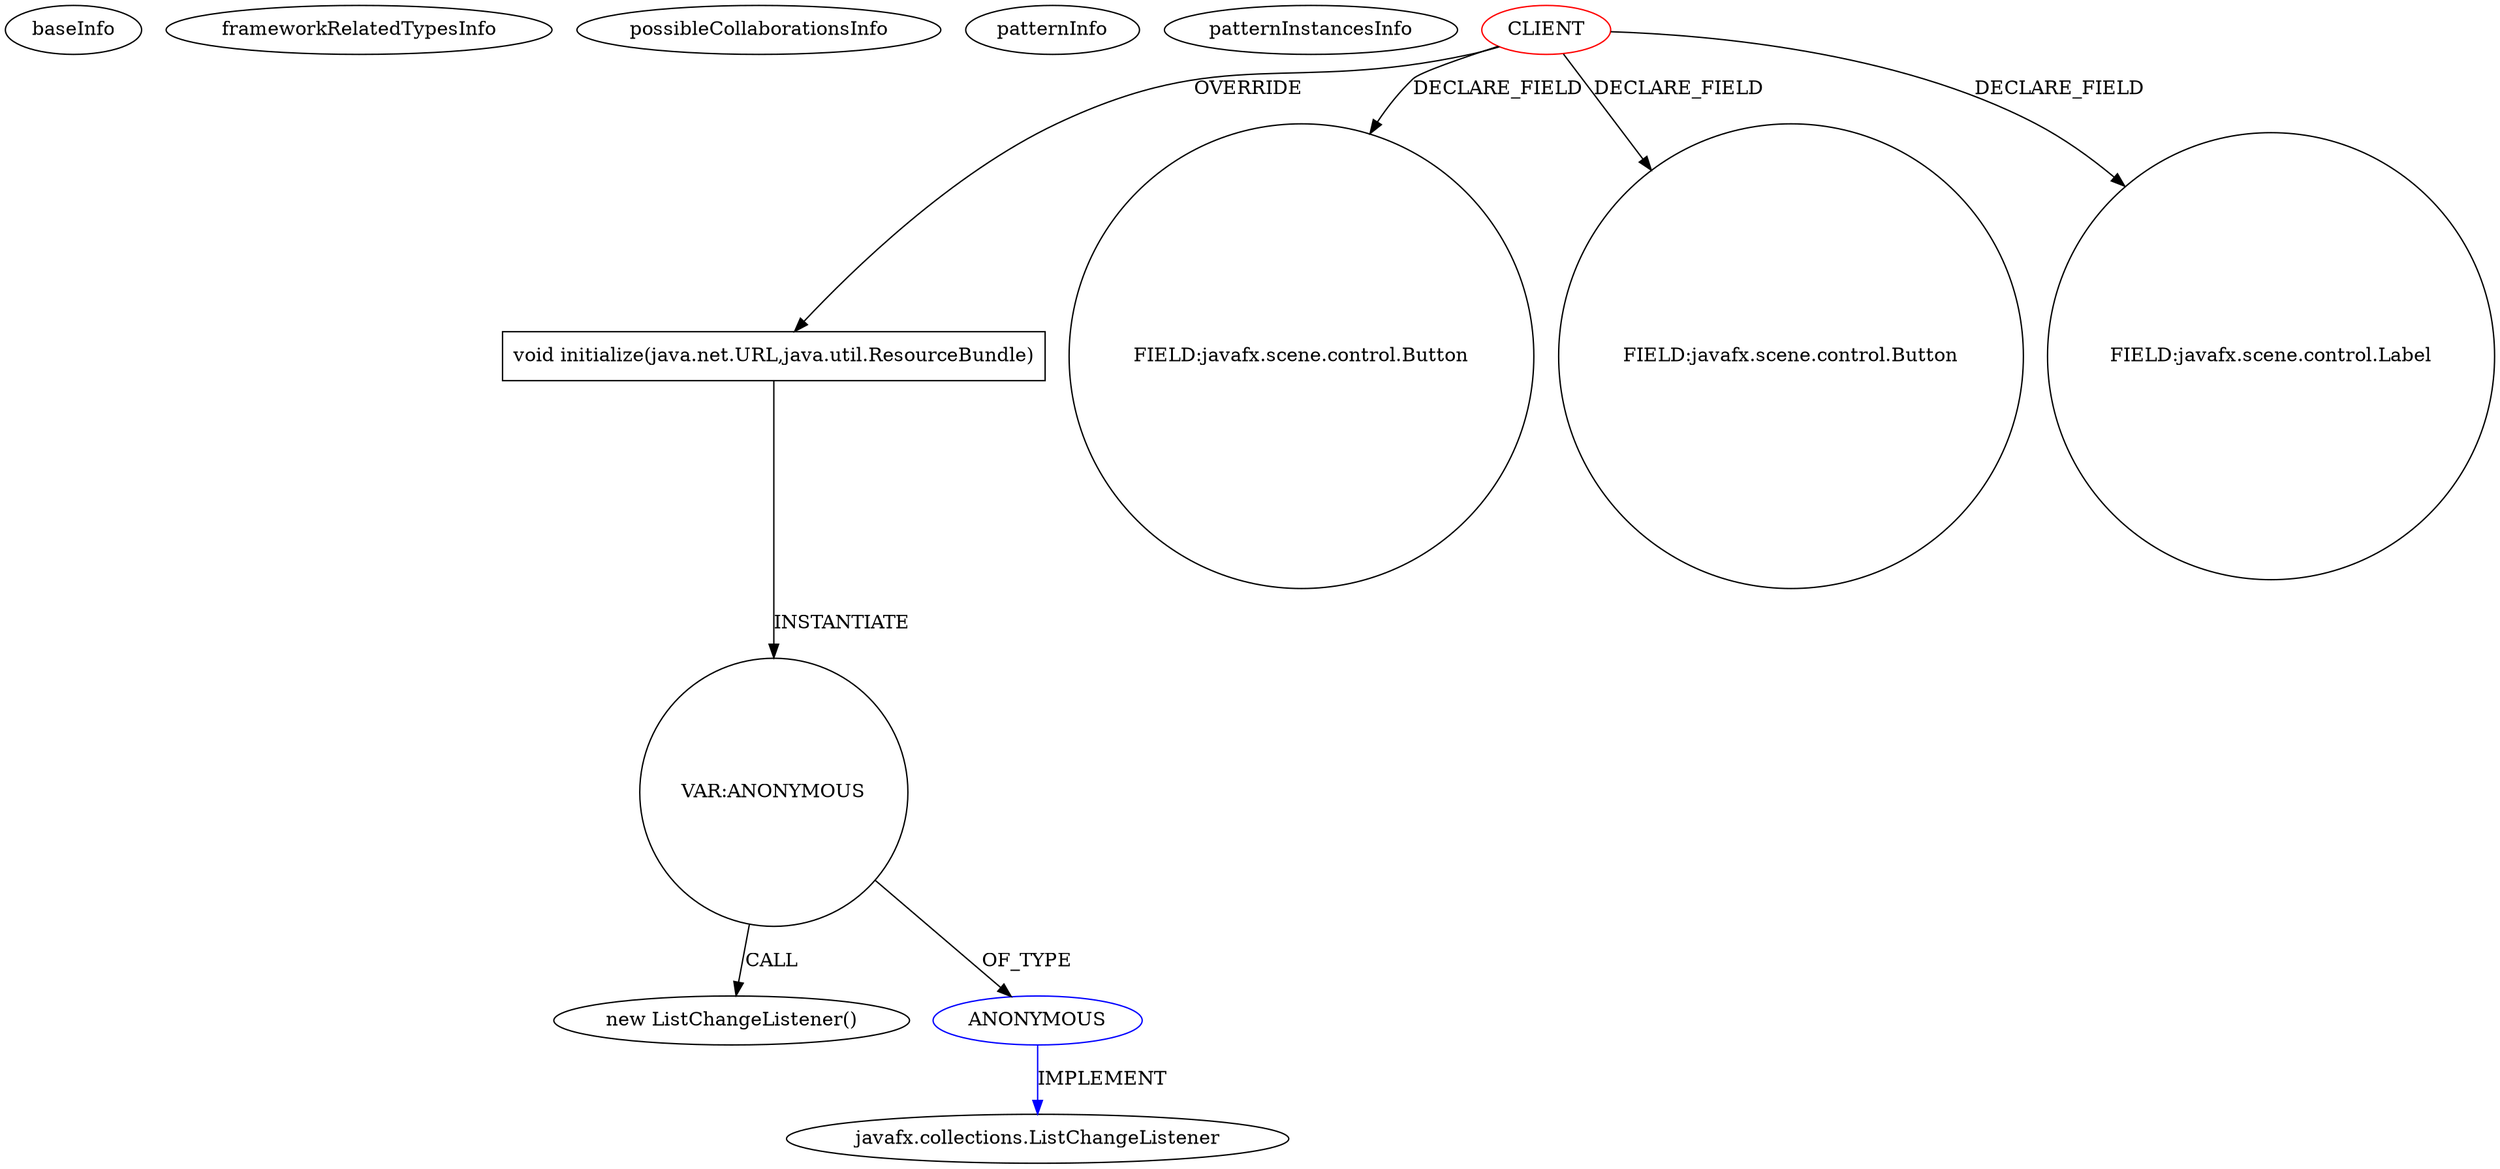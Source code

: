 digraph {
baseInfo[graphId=2800,category="pattern",isAnonymous=false,possibleRelation=false]
frameworkRelatedTypesInfo[]
possibleCollaborationsInfo[]
patternInfo[frequency=2.0,patternRootClient=0]
patternInstancesInfo[0="7thwheel-medaka-chan~/7thwheel-medaka-chan/medaka-chan-master/src/seventhwheel/pos/controller/PosController.java~PosController~30",1="bianconejo-CEFX~/bianconejo-CEFX/CEFX-master/src/cefx/CECommandeController.java~CECommandeController~2084"]
78[label="new ListChangeListener()",vertexType="CONSTRUCTOR_CALL",isFrameworkType=false]
79[label="VAR:ANONYMOUS",vertexType="VARIABLE_EXPRESION",isFrameworkType=false,shape=circle]
38[label="void initialize(java.net.URL,java.util.ResourceBundle)",vertexType="OVERRIDING_METHOD_DECLARATION",isFrameworkType=false,shape=box]
0[label="CLIENT",vertexType="ROOT_CLIENT_CLASS_DECLARATION",isFrameworkType=false,color=red]
8[label="FIELD:javafx.scene.control.Button",vertexType="FIELD_DECLARATION",isFrameworkType=false,shape=circle]
6[label="FIELD:javafx.scene.control.Button",vertexType="FIELD_DECLARATION",isFrameworkType=false,shape=circle]
80[label="ANONYMOUS",vertexType="REFERENCE_ANONYMOUS_DECLARATION",isFrameworkType=false,color=blue]
81[label="javafx.collections.ListChangeListener",vertexType="FRAMEWORK_INTERFACE_TYPE",isFrameworkType=false]
26[label="FIELD:javafx.scene.control.Label",vertexType="FIELD_DECLARATION",isFrameworkType=false,shape=circle]
0->6[label="DECLARE_FIELD"]
38->79[label="INSTANTIATE"]
0->8[label="DECLARE_FIELD"]
0->26[label="DECLARE_FIELD"]
80->81[label="IMPLEMENT",color=blue]
79->80[label="OF_TYPE"]
79->78[label="CALL"]
0->38[label="OVERRIDE"]
}
